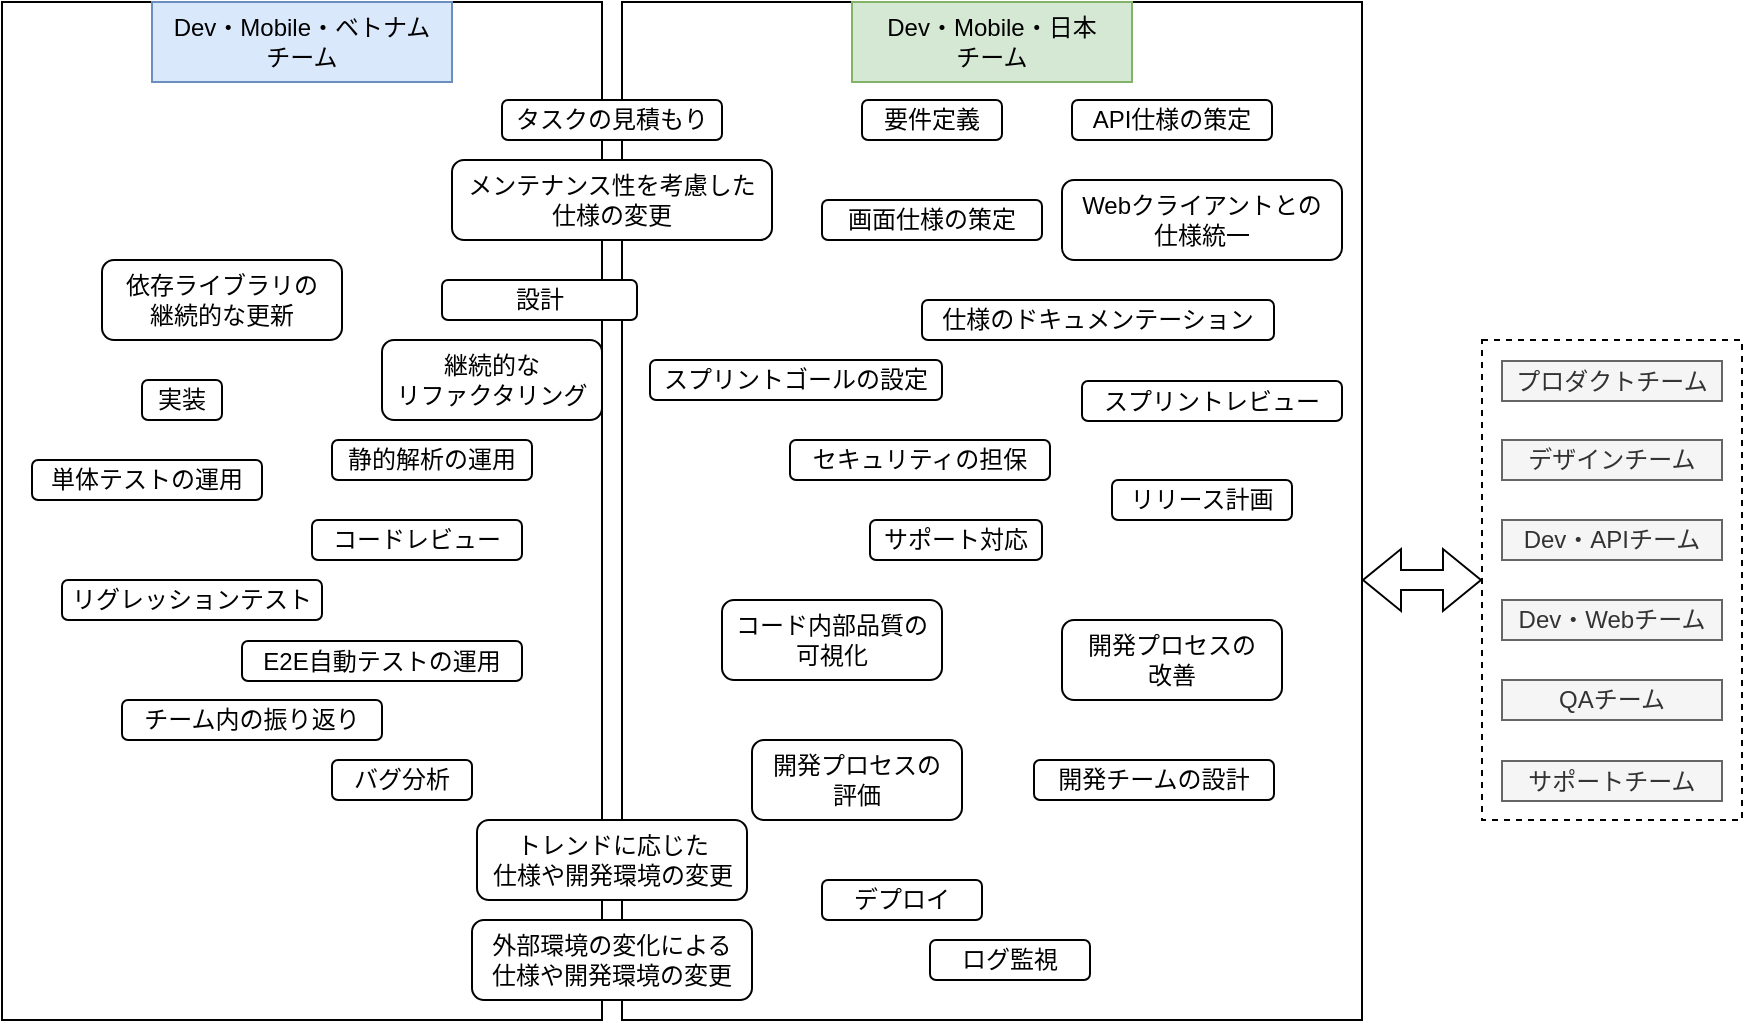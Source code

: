 <mxfile version="22.1.5" type="device">
  <diagram name="ページ1" id="44k2AwJgWq7LITa2MMVN">
    <mxGraphModel dx="731" dy="464" grid="1" gridSize="10" guides="1" tooltips="1" connect="1" arrows="1" fold="1" page="1" pageScale="1" pageWidth="827" pageHeight="1169" math="0" shadow="0">
      <root>
        <mxCell id="0" />
        <mxCell id="1" parent="0" />
        <mxCell id="nx6ylVApqovj3rBcXHf--49" value="" style="rounded=0;whiteSpace=wrap;html=1;fillColor=none;dashed=1;" vertex="1" parent="1">
          <mxGeometry x="750" y="180" width="130" height="240" as="geometry" />
        </mxCell>
        <mxCell id="nx6ylVApqovj3rBcXHf--47" value="" style="rounded=0;whiteSpace=wrap;html=1;fillColor=none;" vertex="1" parent="1">
          <mxGeometry x="320" y="11" width="370" height="509" as="geometry" />
        </mxCell>
        <mxCell id="nx6ylVApqovj3rBcXHf--42" value="" style="rounded=0;whiteSpace=wrap;html=1;fillColor=none;" vertex="1" parent="1">
          <mxGeometry x="10" y="11" width="300" height="509" as="geometry" />
        </mxCell>
        <mxCell id="DeSURFavH04fWO_Z-Beb-1" value="設計" style="rounded=1;whiteSpace=wrap;html=1;" parent="1" vertex="1">
          <mxGeometry x="230" y="150" width="97.5" height="20" as="geometry" />
        </mxCell>
        <mxCell id="DeSURFavH04fWO_Z-Beb-2" value="実装" style="rounded=1;whiteSpace=wrap;html=1;" parent="1" vertex="1">
          <mxGeometry x="80" y="200" width="40" height="20" as="geometry" />
        </mxCell>
        <mxCell id="DeSURFavH04fWO_Z-Beb-3" value="リグレッションテスト" style="rounded=1;whiteSpace=wrap;html=1;" parent="1" vertex="1">
          <mxGeometry x="40" y="300" width="130" height="20" as="geometry" />
        </mxCell>
        <mxCell id="DeSURFavH04fWO_Z-Beb-4" value="継続的な&lt;br&gt;リファクタリング" style="rounded=1;whiteSpace=wrap;html=1;" parent="1" vertex="1">
          <mxGeometry x="200" y="180" width="110" height="40" as="geometry" />
        </mxCell>
        <mxCell id="DeSURFavH04fWO_Z-Beb-5" value="バグ分析" style="rounded=1;whiteSpace=wrap;html=1;" parent="1" vertex="1">
          <mxGeometry x="175" y="390" width="70" height="20" as="geometry" />
        </mxCell>
        <mxCell id="nx6ylVApqovj3rBcXHf--1" value="チーム内の振り返り" style="rounded=1;whiteSpace=wrap;html=1;" vertex="1" parent="1">
          <mxGeometry x="70" y="360" width="130" height="20" as="geometry" />
        </mxCell>
        <mxCell id="nx6ylVApqovj3rBcXHf--2" value="依存ライブラリの&lt;br&gt;継続的な更新" style="rounded=1;whiteSpace=wrap;html=1;" vertex="1" parent="1">
          <mxGeometry x="60" y="140" width="120" height="40" as="geometry" />
        </mxCell>
        <mxCell id="nx6ylVApqovj3rBcXHf--3" value="単体テストの運用" style="rounded=1;whiteSpace=wrap;html=1;" vertex="1" parent="1">
          <mxGeometry x="25" y="240" width="115" height="20" as="geometry" />
        </mxCell>
        <mxCell id="nx6ylVApqovj3rBcXHf--4" value="E2E自動テストの運用" style="rounded=1;whiteSpace=wrap;html=1;" vertex="1" parent="1">
          <mxGeometry x="130" y="330.5" width="140" height="20" as="geometry" />
        </mxCell>
        <mxCell id="nx6ylVApqovj3rBcXHf--5" value="静的解析の運用" style="rounded=1;whiteSpace=wrap;html=1;" vertex="1" parent="1">
          <mxGeometry x="175" y="230" width="100" height="20" as="geometry" />
        </mxCell>
        <mxCell id="nx6ylVApqovj3rBcXHf--6" value="タスクの見積もり" style="rounded=1;whiteSpace=wrap;html=1;" vertex="1" parent="1">
          <mxGeometry x="260" y="60" width="110" height="20" as="geometry" />
        </mxCell>
        <mxCell id="nx6ylVApqovj3rBcXHf--7" value="コードレビュー" style="rounded=1;whiteSpace=wrap;html=1;" vertex="1" parent="1">
          <mxGeometry x="165" y="270" width="105" height="20" as="geometry" />
        </mxCell>
        <mxCell id="nx6ylVApqovj3rBcXHf--8" value="スプリントゴールの設定" style="rounded=1;whiteSpace=wrap;html=1;" vertex="1" parent="1">
          <mxGeometry x="334" y="190" width="146" height="20" as="geometry" />
        </mxCell>
        <mxCell id="nx6ylVApqovj3rBcXHf--9" value="要件定義" style="rounded=1;whiteSpace=wrap;html=1;" vertex="1" parent="1">
          <mxGeometry x="440" y="60" width="70" height="20" as="geometry" />
        </mxCell>
        <mxCell id="nx6ylVApqovj3rBcXHf--10" value="スプリントレビュー" style="rounded=1;whiteSpace=wrap;html=1;" vertex="1" parent="1">
          <mxGeometry x="550" y="200.5" width="130" height="20" as="geometry" />
        </mxCell>
        <mxCell id="nx6ylVApqovj3rBcXHf--11" value="画面仕様の策定" style="rounded=1;whiteSpace=wrap;html=1;" vertex="1" parent="1">
          <mxGeometry x="420" y="110" width="110" height="20" as="geometry" />
        </mxCell>
        <mxCell id="nx6ylVApqovj3rBcXHf--12" value="API仕様の策定" style="rounded=1;whiteSpace=wrap;html=1;" vertex="1" parent="1">
          <mxGeometry x="545" y="60" width="100" height="20" as="geometry" />
        </mxCell>
        <mxCell id="nx6ylVApqovj3rBcXHf--13" value="Webクライアントとの&lt;br&gt;仕様統一" style="rounded=1;whiteSpace=wrap;html=1;" vertex="1" parent="1">
          <mxGeometry x="540" y="100" width="140" height="40" as="geometry" />
        </mxCell>
        <mxCell id="nx6ylVApqovj3rBcXHf--15" value="コード内部品質の&lt;br&gt;可視化" style="rounded=1;whiteSpace=wrap;html=1;" vertex="1" parent="1">
          <mxGeometry x="370" y="310" width="110" height="40" as="geometry" />
        </mxCell>
        <mxCell id="nx6ylVApqovj3rBcXHf--16" value="デプロイ" style="rounded=1;whiteSpace=wrap;html=1;" vertex="1" parent="1">
          <mxGeometry x="420" y="450" width="80" height="20" as="geometry" />
        </mxCell>
        <mxCell id="nx6ylVApqovj3rBcXHf--17" value="ログ監視" style="rounded=1;whiteSpace=wrap;html=1;" vertex="1" parent="1">
          <mxGeometry x="474" y="480" width="80" height="20" as="geometry" />
        </mxCell>
        <mxCell id="nx6ylVApqovj3rBcXHf--18" value="開発プロセスの&lt;br&gt;評価" style="rounded=1;whiteSpace=wrap;html=1;" vertex="1" parent="1">
          <mxGeometry x="385" y="380" width="105" height="40" as="geometry" />
        </mxCell>
        <mxCell id="nx6ylVApqovj3rBcXHf--19" value="開発チームの設計" style="rounded=1;whiteSpace=wrap;html=1;" vertex="1" parent="1">
          <mxGeometry x="526" y="390" width="120" height="20" as="geometry" />
        </mxCell>
        <mxCell id="nx6ylVApqovj3rBcXHf--20" value="仕様のドキュメンテーション" style="rounded=1;whiteSpace=wrap;html=1;" vertex="1" parent="1">
          <mxGeometry x="470" y="160" width="176" height="20" as="geometry" />
        </mxCell>
        <mxCell id="nx6ylVApqovj3rBcXHf--21" value="サポート対応" style="rounded=1;whiteSpace=wrap;html=1;" vertex="1" parent="1">
          <mxGeometry x="444" y="270" width="86" height="20" as="geometry" />
        </mxCell>
        <mxCell id="nx6ylVApqovj3rBcXHf--22" value="開発プロセスの&lt;br&gt;改善" style="rounded=1;whiteSpace=wrap;html=1;" vertex="1" parent="1">
          <mxGeometry x="540" y="320" width="110" height="40" as="geometry" />
        </mxCell>
        <mxCell id="nx6ylVApqovj3rBcXHf--23" value="トレンドに応じた&lt;br&gt;仕様や開発環境の変更" style="rounded=1;whiteSpace=wrap;html=1;" vertex="1" parent="1">
          <mxGeometry x="247.5" y="420" width="135" height="40" as="geometry" />
        </mxCell>
        <mxCell id="nx6ylVApqovj3rBcXHf--24" value="外部環境の変化による&lt;br&gt;仕様や開発環境の変更" style="rounded=1;whiteSpace=wrap;html=1;" vertex="1" parent="1">
          <mxGeometry x="245" y="470" width="140" height="40" as="geometry" />
        </mxCell>
        <mxCell id="nx6ylVApqovj3rBcXHf--25" value="Dev・Mobile・ベトナム&lt;br&gt;チーム" style="rounded=0;whiteSpace=wrap;html=1;fillColor=#dae8fc;strokeColor=#6c8ebf;" vertex="1" parent="1">
          <mxGeometry x="85" y="11" width="150" height="40" as="geometry" />
        </mxCell>
        <mxCell id="nx6ylVApqovj3rBcXHf--26" value="Dev・Mobile・日本&lt;br&gt;チーム" style="rounded=0;whiteSpace=wrap;html=1;fillColor=#d5e8d4;strokeColor=#82b366;" vertex="1" parent="1">
          <mxGeometry x="435" y="11" width="140" height="40" as="geometry" />
        </mxCell>
        <mxCell id="nx6ylVApqovj3rBcXHf--30" value="メンテナンス性を考慮した&lt;br&gt;仕様の変更" style="rounded=1;whiteSpace=wrap;html=1;" vertex="1" parent="1">
          <mxGeometry x="235" y="90" width="160" height="40" as="geometry" />
        </mxCell>
        <mxCell id="nx6ylVApqovj3rBcXHf--31" value="セキュリティの担保" style="rounded=1;whiteSpace=wrap;html=1;" vertex="1" parent="1">
          <mxGeometry x="404" y="230" width="130" height="20" as="geometry" />
        </mxCell>
        <mxCell id="nx6ylVApqovj3rBcXHf--33" value="リリース計画" style="rounded=1;whiteSpace=wrap;html=1;" vertex="1" parent="1">
          <mxGeometry x="565" y="250" width="90" height="20" as="geometry" />
        </mxCell>
        <mxCell id="nx6ylVApqovj3rBcXHf--34" value="プロダクトチーム" style="rounded=0;whiteSpace=wrap;html=1;fillColor=#f5f5f5;strokeColor=#666666;fontColor=#333333;" vertex="1" parent="1">
          <mxGeometry x="760" y="190.5" width="110" height="20" as="geometry" />
        </mxCell>
        <mxCell id="nx6ylVApqovj3rBcXHf--35" value="デザインチーム" style="rounded=0;whiteSpace=wrap;html=1;fillColor=#f5f5f5;strokeColor=#666666;fontColor=#333333;" vertex="1" parent="1">
          <mxGeometry x="760" y="230" width="110" height="20" as="geometry" />
        </mxCell>
        <mxCell id="nx6ylVApqovj3rBcXHf--36" value="サポートチーム" style="rounded=0;whiteSpace=wrap;html=1;fillColor=#f5f5f5;strokeColor=#666666;fontColor=#333333;" vertex="1" parent="1">
          <mxGeometry x="760" y="390.5" width="110" height="20" as="geometry" />
        </mxCell>
        <mxCell id="nx6ylVApqovj3rBcXHf--38" value="QAチーム" style="rounded=0;whiteSpace=wrap;html=1;fillColor=#f5f5f5;strokeColor=#666666;fontColor=#333333;" vertex="1" parent="1">
          <mxGeometry x="760" y="350" width="110" height="20" as="geometry" />
        </mxCell>
        <mxCell id="nx6ylVApqovj3rBcXHf--39" value="Dev・APIチーム" style="rounded=0;whiteSpace=wrap;html=1;fillColor=#f5f5f5;strokeColor=#666666;fontColor=#333333;" vertex="1" parent="1">
          <mxGeometry x="760" y="270" width="110" height="20" as="geometry" />
        </mxCell>
        <mxCell id="nx6ylVApqovj3rBcXHf--40" value="Dev・Webチーム" style="rounded=0;whiteSpace=wrap;html=1;fillColor=#f5f5f5;strokeColor=#666666;fontColor=#333333;" vertex="1" parent="1">
          <mxGeometry x="760" y="310" width="110" height="20" as="geometry" />
        </mxCell>
        <mxCell id="nx6ylVApqovj3rBcXHf--48" value="" style="shape=flexArrow;endArrow=classic;startArrow=classic;html=1;rounded=0;" edge="1" parent="1">
          <mxGeometry width="100" height="100" relative="1" as="geometry">
            <mxPoint x="690" y="300" as="sourcePoint" />
            <mxPoint x="750" y="300" as="targetPoint" />
          </mxGeometry>
        </mxCell>
        <mxCell id="nx6ylVApqovj3rBcXHf--54" style="edgeStyle=orthogonalEdgeStyle;rounded=0;orthogonalLoop=1;jettySize=auto;html=1;exitX=0.5;exitY=1;exitDx=0;exitDy=0;" edge="1" parent="1" source="nx6ylVApqovj3rBcXHf--16" target="nx6ylVApqovj3rBcXHf--16">
          <mxGeometry relative="1" as="geometry" />
        </mxCell>
      </root>
    </mxGraphModel>
  </diagram>
</mxfile>
